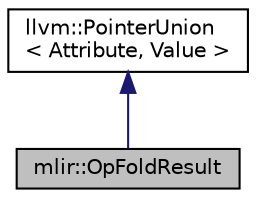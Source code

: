 digraph "mlir::OpFoldResult"
{
  bgcolor="transparent";
  edge [fontname="Helvetica",fontsize="10",labelfontname="Helvetica",labelfontsize="10"];
  node [fontname="Helvetica",fontsize="10",shape=record];
  Node2 [label="mlir::OpFoldResult",height=0.2,width=0.4,color="black", fillcolor="grey75", style="filled", fontcolor="black"];
  Node3 -> Node2 [dir="back",color="midnightblue",fontsize="10",style="solid",fontname="Helvetica"];
  Node3 [label="llvm::PointerUnion\l\< Attribute, Value \>",height=0.2,width=0.4,color="black",URL="$classllvm_1_1PointerUnion.html"];
}
